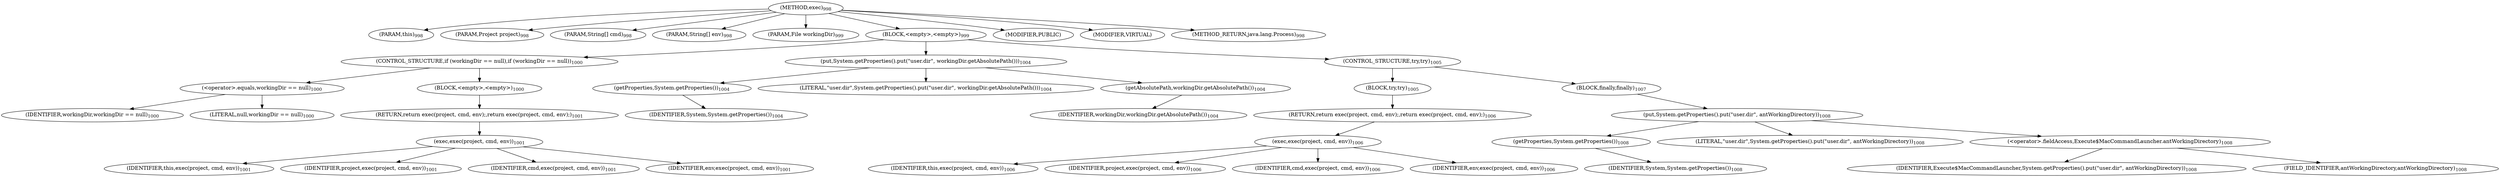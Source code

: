 digraph "exec" {  
"1995" [label = <(METHOD,exec)<SUB>998</SUB>> ]
"157" [label = <(PARAM,this)<SUB>998</SUB>> ]
"1996" [label = <(PARAM,Project project)<SUB>998</SUB>> ]
"1997" [label = <(PARAM,String[] cmd)<SUB>998</SUB>> ]
"1998" [label = <(PARAM,String[] env)<SUB>998</SUB>> ]
"1999" [label = <(PARAM,File workingDir)<SUB>999</SUB>> ]
"2000" [label = <(BLOCK,&lt;empty&gt;,&lt;empty&gt;)<SUB>999</SUB>> ]
"2001" [label = <(CONTROL_STRUCTURE,if (workingDir == null),if (workingDir == null))<SUB>1000</SUB>> ]
"2002" [label = <(&lt;operator&gt;.equals,workingDir == null)<SUB>1000</SUB>> ]
"2003" [label = <(IDENTIFIER,workingDir,workingDir == null)<SUB>1000</SUB>> ]
"2004" [label = <(LITERAL,null,workingDir == null)<SUB>1000</SUB>> ]
"2005" [label = <(BLOCK,&lt;empty&gt;,&lt;empty&gt;)<SUB>1000</SUB>> ]
"2006" [label = <(RETURN,return exec(project, cmd, env);,return exec(project, cmd, env);)<SUB>1001</SUB>> ]
"2007" [label = <(exec,exec(project, cmd, env))<SUB>1001</SUB>> ]
"156" [label = <(IDENTIFIER,this,exec(project, cmd, env))<SUB>1001</SUB>> ]
"2008" [label = <(IDENTIFIER,project,exec(project, cmd, env))<SUB>1001</SUB>> ]
"2009" [label = <(IDENTIFIER,cmd,exec(project, cmd, env))<SUB>1001</SUB>> ]
"2010" [label = <(IDENTIFIER,env,exec(project, cmd, env))<SUB>1001</SUB>> ]
"2011" [label = <(put,System.getProperties().put(&quot;user.dir&quot;, workingDir.getAbsolutePath()))<SUB>1004</SUB>> ]
"2012" [label = <(getProperties,System.getProperties())<SUB>1004</SUB>> ]
"2013" [label = <(IDENTIFIER,System,System.getProperties())<SUB>1004</SUB>> ]
"2014" [label = <(LITERAL,&quot;user.dir&quot;,System.getProperties().put(&quot;user.dir&quot;, workingDir.getAbsolutePath()))<SUB>1004</SUB>> ]
"2015" [label = <(getAbsolutePath,workingDir.getAbsolutePath())<SUB>1004</SUB>> ]
"2016" [label = <(IDENTIFIER,workingDir,workingDir.getAbsolutePath())<SUB>1004</SUB>> ]
"2017" [label = <(CONTROL_STRUCTURE,try,try)<SUB>1005</SUB>> ]
"2018" [label = <(BLOCK,try,try)<SUB>1005</SUB>> ]
"2019" [label = <(RETURN,return exec(project, cmd, env);,return exec(project, cmd, env);)<SUB>1006</SUB>> ]
"2020" [label = <(exec,exec(project, cmd, env))<SUB>1006</SUB>> ]
"158" [label = <(IDENTIFIER,this,exec(project, cmd, env))<SUB>1006</SUB>> ]
"2021" [label = <(IDENTIFIER,project,exec(project, cmd, env))<SUB>1006</SUB>> ]
"2022" [label = <(IDENTIFIER,cmd,exec(project, cmd, env))<SUB>1006</SUB>> ]
"2023" [label = <(IDENTIFIER,env,exec(project, cmd, env))<SUB>1006</SUB>> ]
"2024" [label = <(BLOCK,finally,finally)<SUB>1007</SUB>> ]
"2025" [label = <(put,System.getProperties().put(&quot;user.dir&quot;, antWorkingDirectory))<SUB>1008</SUB>> ]
"2026" [label = <(getProperties,System.getProperties())<SUB>1008</SUB>> ]
"2027" [label = <(IDENTIFIER,System,System.getProperties())<SUB>1008</SUB>> ]
"2028" [label = <(LITERAL,&quot;user.dir&quot;,System.getProperties().put(&quot;user.dir&quot;, antWorkingDirectory))<SUB>1008</SUB>> ]
"2029" [label = <(&lt;operator&gt;.fieldAccess,Execute$MacCommandLauncher.antWorkingDirectory)<SUB>1008</SUB>> ]
"2030" [label = <(IDENTIFIER,Execute$MacCommandLauncher,System.getProperties().put(&quot;user.dir&quot;, antWorkingDirectory))<SUB>1008</SUB>> ]
"2031" [label = <(FIELD_IDENTIFIER,antWorkingDirectory,antWorkingDirectory)<SUB>1008</SUB>> ]
"2032" [label = <(MODIFIER,PUBLIC)> ]
"2033" [label = <(MODIFIER,VIRTUAL)> ]
"2034" [label = <(METHOD_RETURN,java.lang.Process)<SUB>998</SUB>> ]
  "1995" -> "157" 
  "1995" -> "1996" 
  "1995" -> "1997" 
  "1995" -> "1998" 
  "1995" -> "1999" 
  "1995" -> "2000" 
  "1995" -> "2032" 
  "1995" -> "2033" 
  "1995" -> "2034" 
  "2000" -> "2001" 
  "2000" -> "2011" 
  "2000" -> "2017" 
  "2001" -> "2002" 
  "2001" -> "2005" 
  "2002" -> "2003" 
  "2002" -> "2004" 
  "2005" -> "2006" 
  "2006" -> "2007" 
  "2007" -> "156" 
  "2007" -> "2008" 
  "2007" -> "2009" 
  "2007" -> "2010" 
  "2011" -> "2012" 
  "2011" -> "2014" 
  "2011" -> "2015" 
  "2012" -> "2013" 
  "2015" -> "2016" 
  "2017" -> "2018" 
  "2017" -> "2024" 
  "2018" -> "2019" 
  "2019" -> "2020" 
  "2020" -> "158" 
  "2020" -> "2021" 
  "2020" -> "2022" 
  "2020" -> "2023" 
  "2024" -> "2025" 
  "2025" -> "2026" 
  "2025" -> "2028" 
  "2025" -> "2029" 
  "2026" -> "2027" 
  "2029" -> "2030" 
  "2029" -> "2031" 
}

